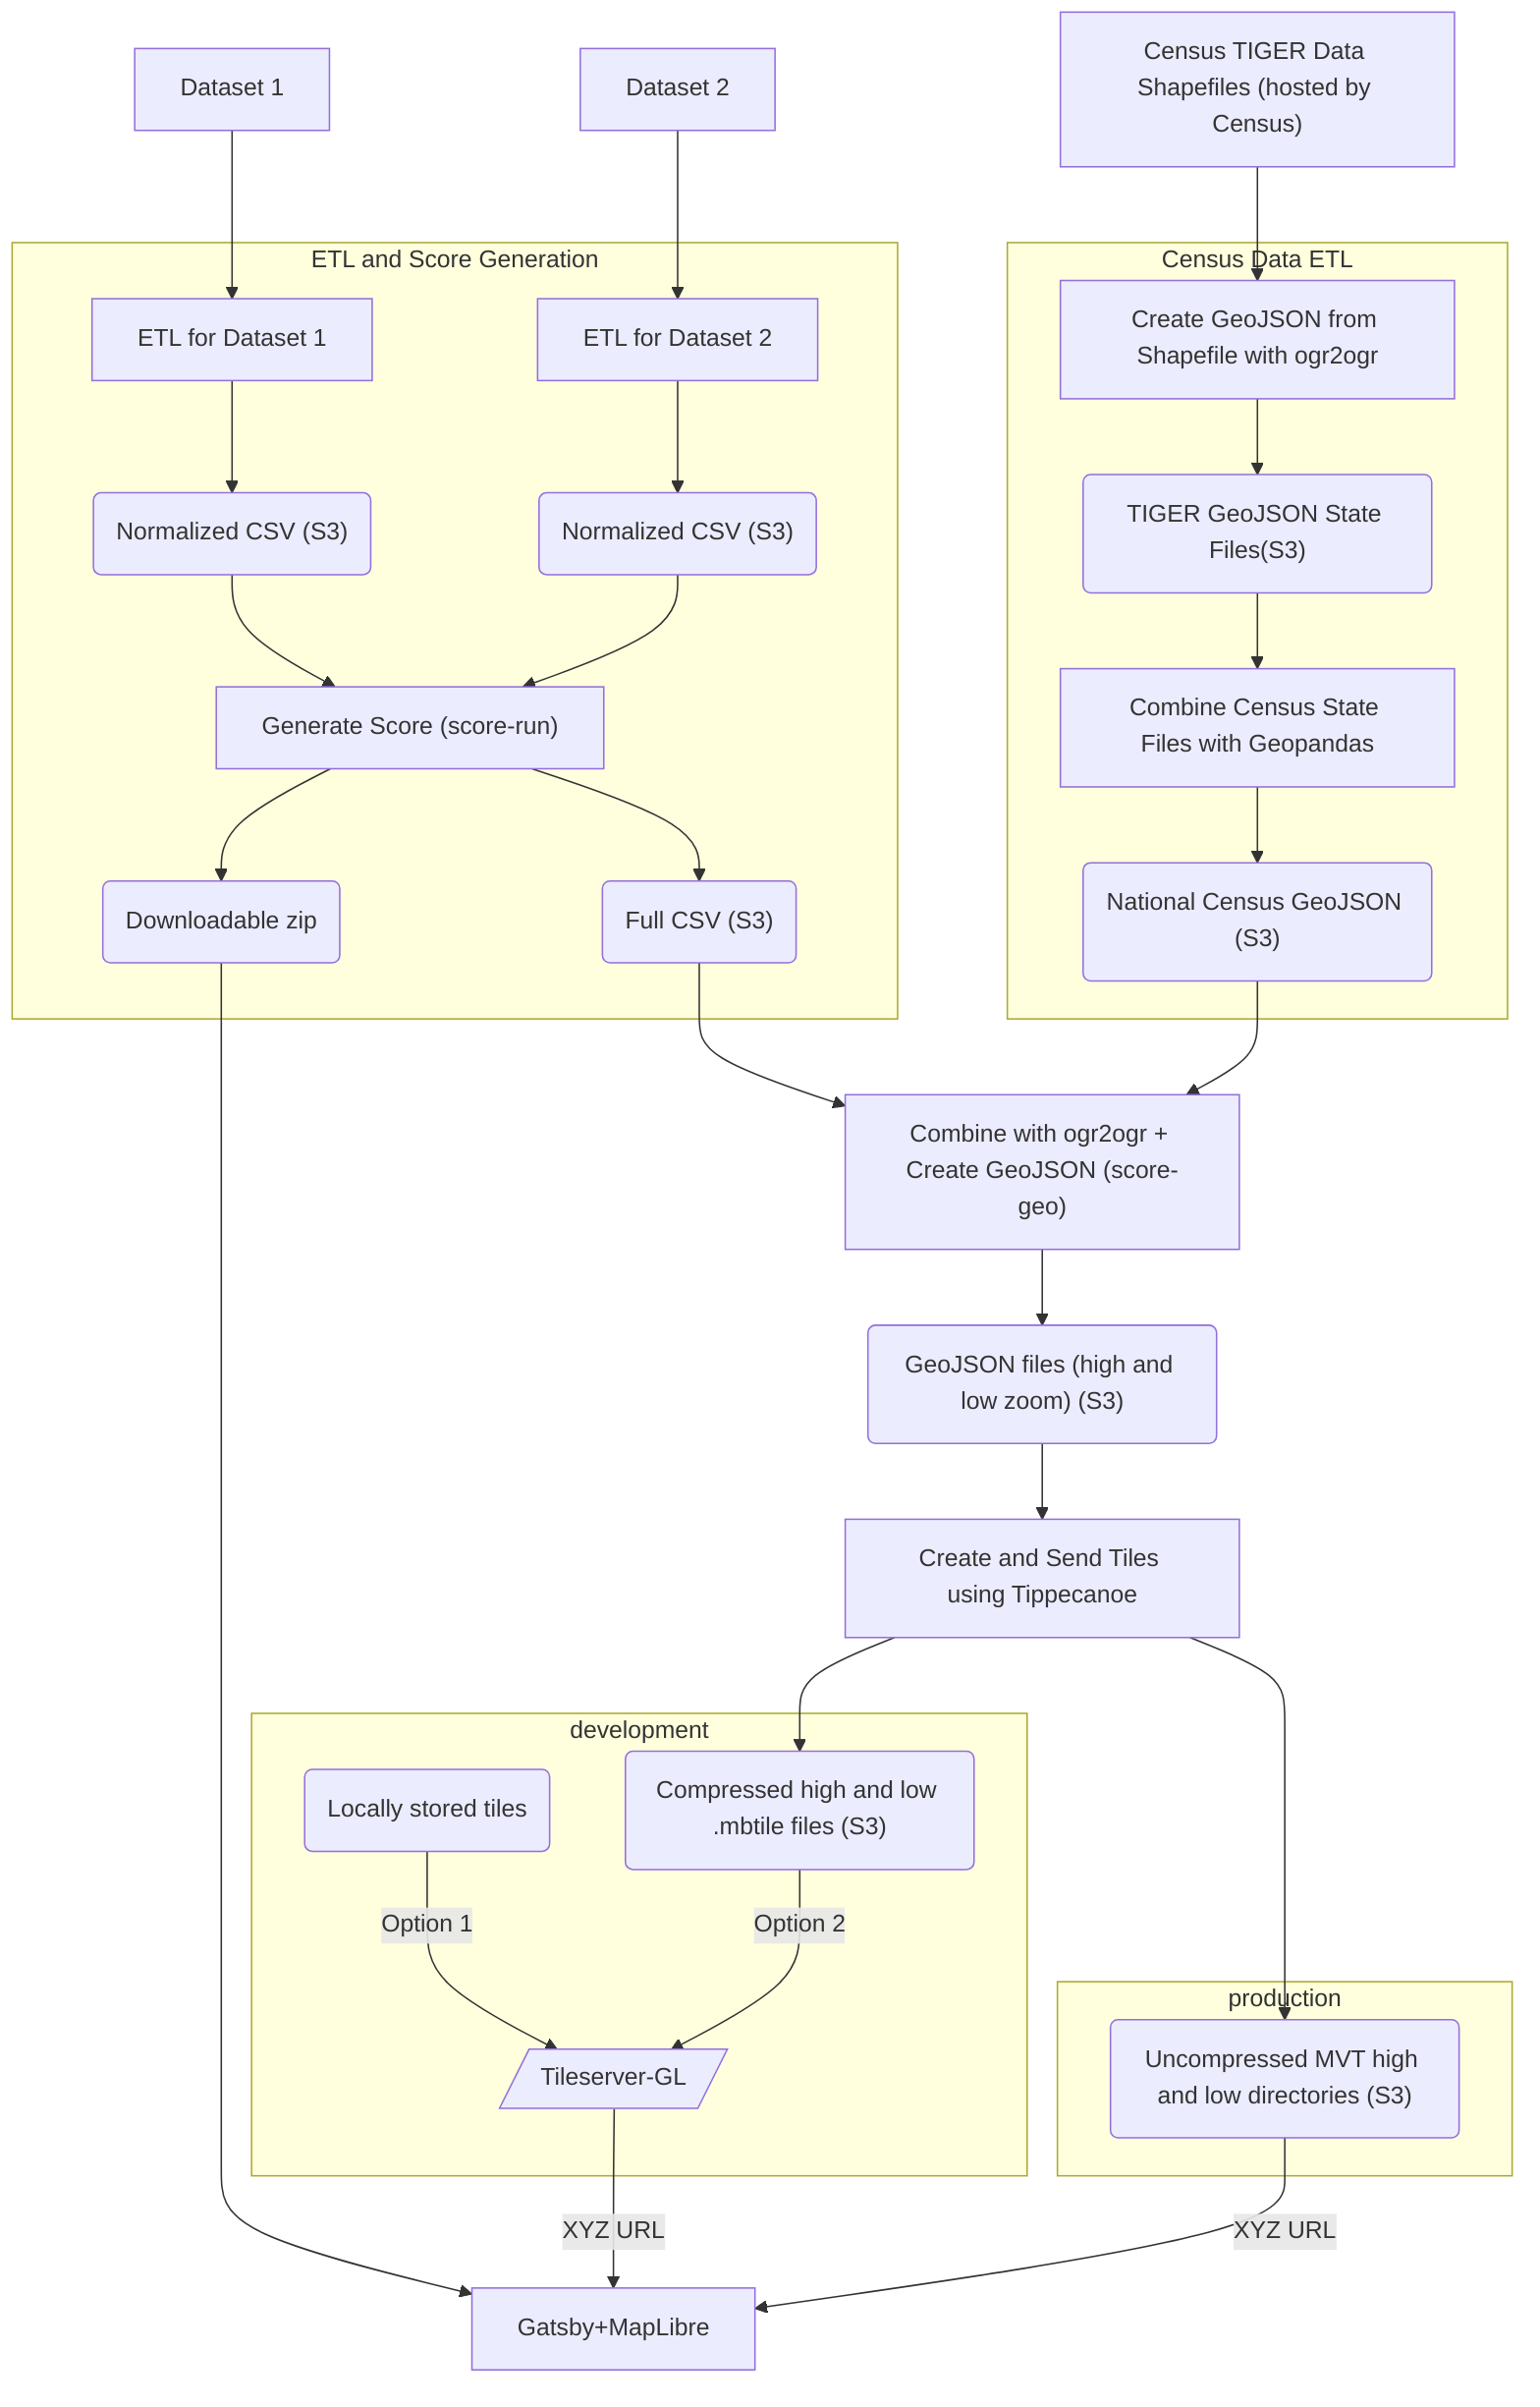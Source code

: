 graph TD
    Dataset1["Dataset 1"]-->ETL1
    Dataset2["Dataset 2"]-->ETL2
    subgraph "ETL and Score Generation"
        ETL1["ETL for Dataset 1"]-->ncsv1("Normalized CSV (S3)")
        ETL2["ETL for Dataset 2"]-->ncsv2("Normalized CSV (S3)")
        ncsv1-->Score
        ncsv2-->Score
        Score-->DL("Downloadable zip")
        Score["Generate Score (score-run)"]-->CSV
    end
    DL-->Client

    Census["Census TIGER Data Shapefiles (hosted by Census)"]-->CGTiger
    subgraph "Census Data ETL"
        CGTiger["Create GeoJSON from Shapefile with ogr2ogr"]-->TS3
        TS3("TIGER GeoJSON State Files(S3)")-->CombineCensus["Combine Census State Files with Geopandas"]
        CombineCensus-->NCS3("National Census GeoJSON (S3)")
    end
    
    CSV("Full CSV (S3)")-->CGJ
    NCS3-->CGJ
    CGJ["Combine with ogr2ogr + Create GeoJSON (score-geo)"]-->GeoJSON
    GeoJSON("GeoJSON files (high and low zoom) (S3)")-->Tip
    Tip["Create and Send Tiles using Tippecanoe"]-->Uncompressed
    Tip-->Compressed
    subgraph production
        Uncompressed("Uncompressed MVT high and low directories (S3)")
    end
    subgraph development
        Local("Locally stored tiles")--"Option 1"-->TS
        Compressed("Compressed high and low .mbtile files (S3)")--"Option 2"-->TS[/Tileserver-GL/]
    end
    
    TS--"XYZ URL"-->Client
    Uncompressed--"XYZ URL"-->Client["Gatsby+MapLibre"]